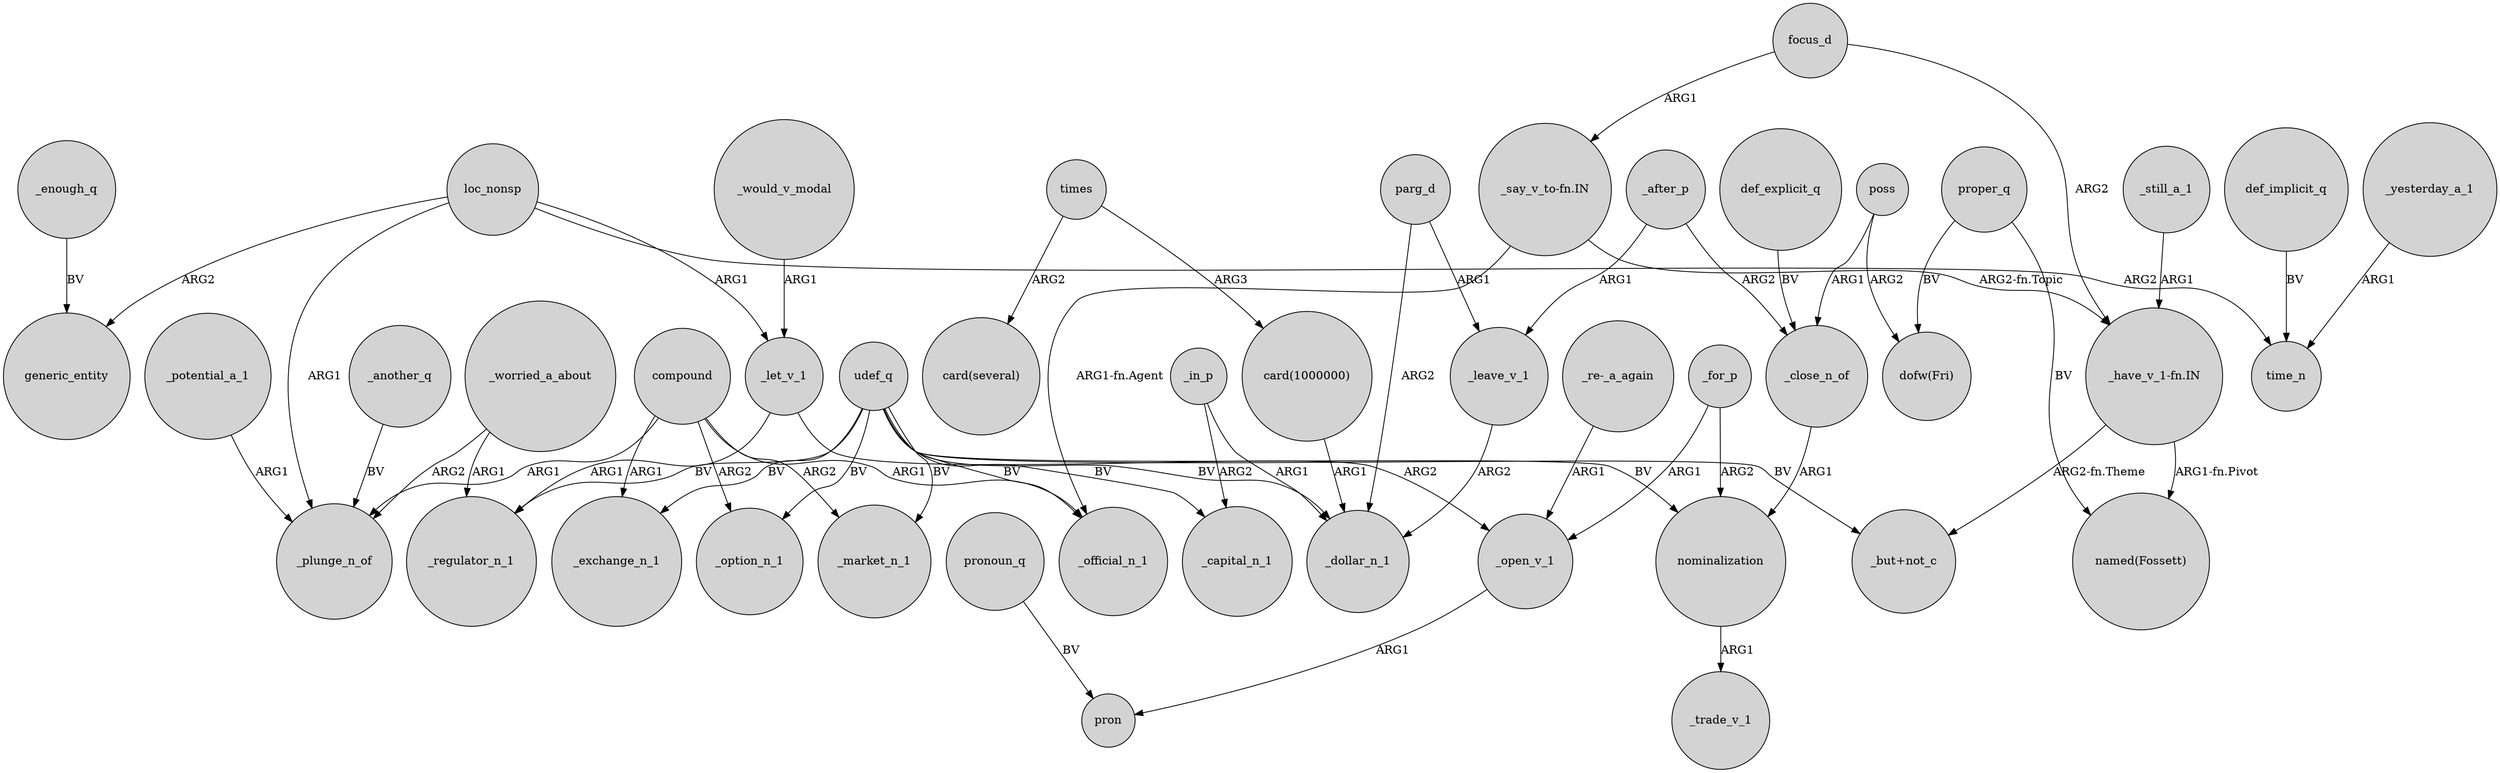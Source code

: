 digraph {
	node [shape=circle style=filled]
	_enough_q -> generic_entity [label=BV]
	compound -> _market_n_1 [label=ARG2]
	"card(1000000)" -> _dollar_n_1 [label=ARG1]
	proper_q -> "dofw(Fri)" [label=BV]
	loc_nonsp -> _plunge_n_of [label=ARG1]
	_yesterday_a_1 -> time_n [label=ARG1]
	loc_nonsp -> generic_entity [label=ARG2]
	_worried_a_about -> _plunge_n_of [label=ARG2]
	poss -> _close_n_of [label=ARG1]
	def_implicit_q -> time_n [label=BV]
	proper_q -> "named(Fossett)" [label=BV]
	_let_v_1 -> _open_v_1 [label=ARG2]
	udef_q -> _option_n_1 [label=BV]
	focus_d -> "_have_v_1-fn.IN" [label=ARG2]
	udef_q -> "_but+not_c" [label=BV]
	"_have_v_1-fn.IN" -> "named(Fossett)" [label="ARG1-fn.Pivot"]
	_another_q -> _plunge_n_of [label=BV]
	"_say_v_to-fn.IN" -> _official_n_1 [label="ARG1-fn.Agent"]
	loc_nonsp -> _let_v_1 [label=ARG1]
	_for_p -> nominalization [label=ARG2]
	_potential_a_1 -> _plunge_n_of [label=ARG1]
	parg_d -> _leave_v_1 [label=ARG1]
	_would_v_modal -> _let_v_1 [label=ARG1]
	udef_q -> _market_n_1 [label=BV]
	nominalization -> _trade_v_1 [label=ARG1]
	"_re-_a_again" -> _open_v_1 [label=ARG1]
	_still_a_1 -> "_have_v_1-fn.IN" [label=ARG1]
	loc_nonsp -> time_n [label=ARG2]
	_close_n_of -> nominalization [label=ARG1]
	def_explicit_q -> _close_n_of [label=BV]
	poss -> "dofw(Fri)" [label=ARG2]
	_after_p -> _leave_v_1 [label=ARG1]
	_worried_a_about -> _regulator_n_1 [label=ARG1]
	compound -> _plunge_n_of [label=ARG1]
	pronoun_q -> pron [label=BV]
	_open_v_1 -> pron [label=ARG1]
	compound -> _option_n_1 [label=ARG2]
	_after_p -> _close_n_of [label=ARG2]
	times -> "card(1000000)" [label=ARG3]
	udef_q -> _official_n_1 [label=BV]
	compound -> _exchange_n_1 [label=ARG1]
	"_have_v_1-fn.IN" -> "_but+not_c" [label="ARG2-fn.Theme"]
	udef_q -> nominalization [label=BV]
	_leave_v_1 -> _dollar_n_1 [label=ARG2]
	times -> "card(several)" [label=ARG2]
	parg_d -> _dollar_n_1 [label=ARG2]
	compound -> _official_n_1 [label=ARG1]
	"_say_v_to-fn.IN" -> "_have_v_1-fn.IN" [label="ARG2-fn.Topic"]
	_in_p -> _dollar_n_1 [label=ARG1]
	_let_v_1 -> _regulator_n_1 [label=ARG1]
	udef_q -> _dollar_n_1 [label=BV]
	udef_q -> _exchange_n_1 [label=BV]
	udef_q -> _regulator_n_1 [label=BV]
	_for_p -> _open_v_1 [label=ARG1]
	_in_p -> _capital_n_1 [label=ARG2]
	focus_d -> "_say_v_to-fn.IN" [label=ARG1]
	udef_q -> _capital_n_1 [label=BV]
}
